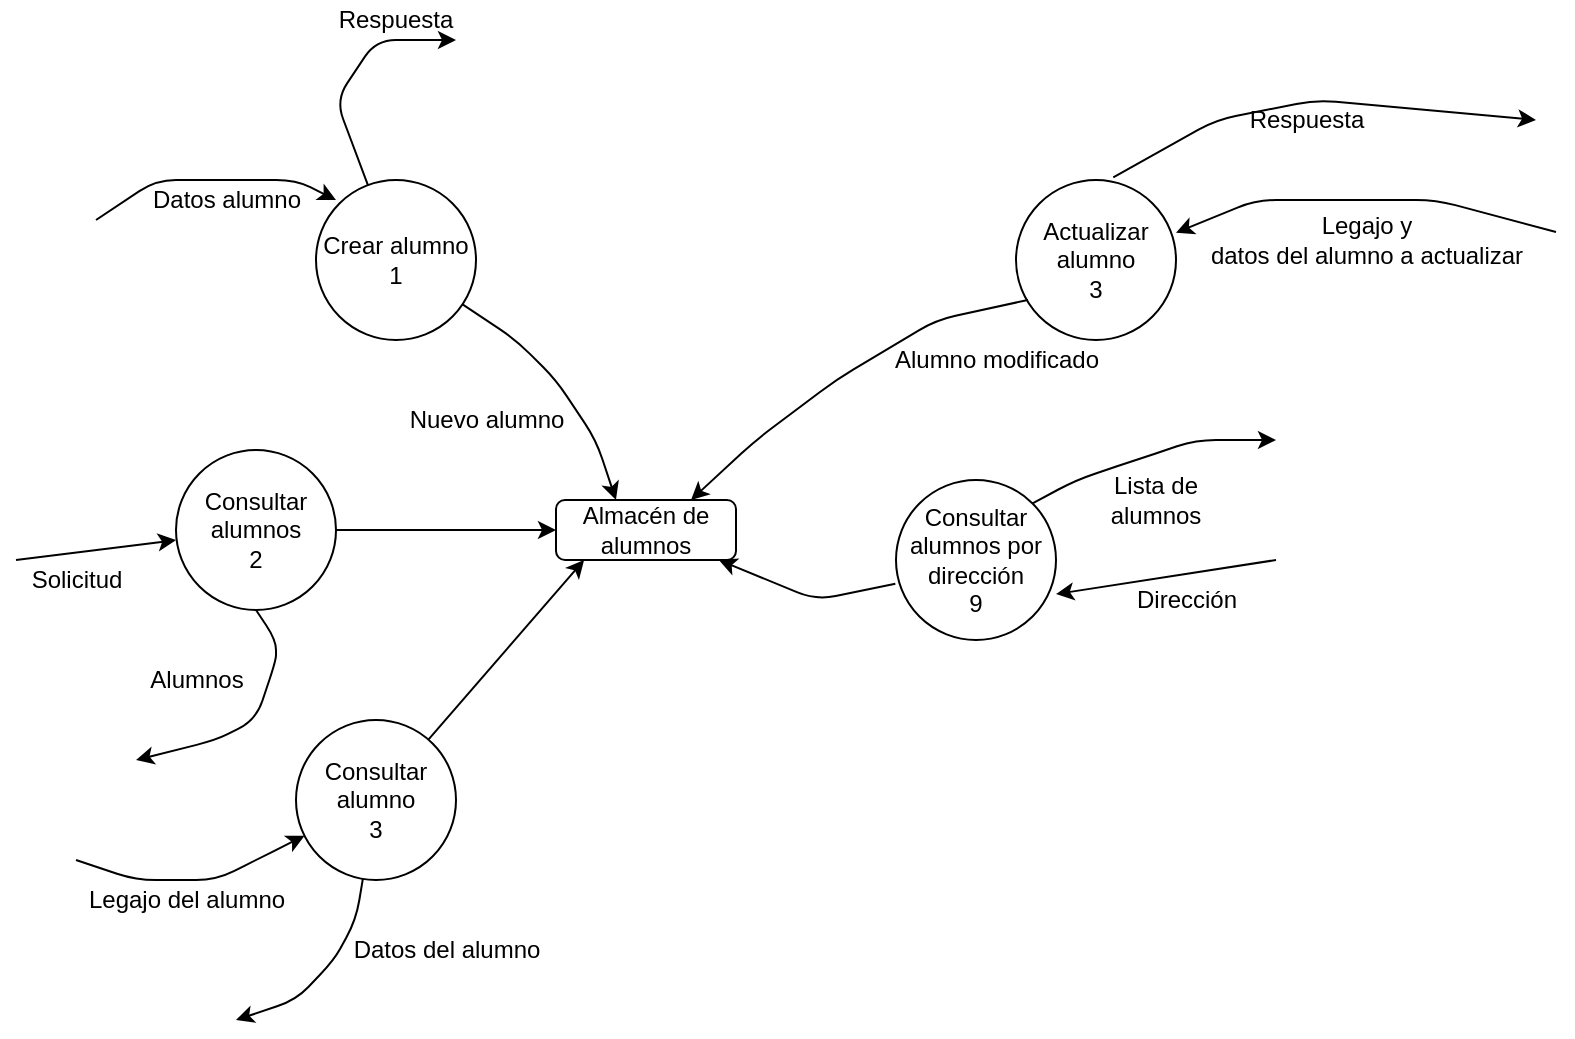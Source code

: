 <mxfile version="14.1.1" type="github">
  <diagram id="nAb394NGYrRfFZ5302sk" name="Page-1">
    <mxGraphModel dx="1350" dy="769" grid="1" gridSize="10" guides="1" tooltips="1" connect="1" arrows="1" fold="1" page="1" pageScale="1" pageWidth="827" pageHeight="1169" math="0" shadow="0">
      <root>
        <mxCell id="0" />
        <mxCell id="1" parent="0" />
        <mxCell id="-UQFYYLVcxtBfuHLU2cC-1" value="" style="endArrow=classic;html=1;" parent="1" edge="1">
          <mxGeometry width="50" height="50" relative="1" as="geometry">
            <mxPoint x="50" y="230" as="sourcePoint" />
            <mxPoint x="170" y="220" as="targetPoint" />
            <Array as="points">
              <mxPoint x="80" y="210" />
              <mxPoint x="120" y="210" />
              <mxPoint x="150" y="210" />
            </Array>
          </mxGeometry>
        </mxCell>
        <mxCell id="-UQFYYLVcxtBfuHLU2cC-3" value="Datos alumno" style="text;html=1;align=center;verticalAlign=middle;resizable=0;points=[];autosize=1;" parent="1" vertex="1">
          <mxGeometry x="70" y="210" width="90" height="20" as="geometry" />
        </mxCell>
        <mxCell id="-UQFYYLVcxtBfuHLU2cC-4" value="Crear alumno&lt;br&gt;1" style="ellipse;whiteSpace=wrap;html=1;aspect=fixed;" parent="1" vertex="1">
          <mxGeometry x="160" y="210" width="80" height="80" as="geometry" />
        </mxCell>
        <mxCell id="-UQFYYLVcxtBfuHLU2cC-5" value="" style="endArrow=classic;html=1;" parent="1" source="-UQFYYLVcxtBfuHLU2cC-4" edge="1">
          <mxGeometry width="50" height="50" relative="1" as="geometry">
            <mxPoint x="290" y="290" as="sourcePoint" />
            <mxPoint x="230" y="140" as="targetPoint" />
            <Array as="points">
              <mxPoint x="170" y="170" />
              <mxPoint x="190" y="140" />
              <mxPoint x="230" y="140" />
            </Array>
          </mxGeometry>
        </mxCell>
        <mxCell id="-UQFYYLVcxtBfuHLU2cC-6" value="Consultar alumnos por dirección&lt;br&gt;9" style="ellipse;whiteSpace=wrap;html=1;aspect=fixed;" parent="1" vertex="1">
          <mxGeometry x="450" y="360" width="80" height="80" as="geometry" />
        </mxCell>
        <mxCell id="-UQFYYLVcxtBfuHLU2cC-7" value="" style="endArrow=classic;html=1;exitX=1;exitY=0;exitDx=0;exitDy=0;" parent="1" source="-UQFYYLVcxtBfuHLU2cC-6" edge="1">
          <mxGeometry width="50" height="50" relative="1" as="geometry">
            <mxPoint x="400" y="340" as="sourcePoint" />
            <mxPoint x="640" y="340" as="targetPoint" />
            <Array as="points">
              <mxPoint x="540" y="360" />
              <mxPoint x="570" y="350" />
              <mxPoint x="600" y="340" />
            </Array>
          </mxGeometry>
        </mxCell>
        <mxCell id="-UQFYYLVcxtBfuHLU2cC-8" value="Lista de alumnos" style="text;html=1;strokeColor=none;fillColor=none;align=center;verticalAlign=middle;whiteSpace=wrap;rounded=0;" parent="1" vertex="1">
          <mxGeometry x="560" y="360" width="40" height="20" as="geometry" />
        </mxCell>
        <mxCell id="-UQFYYLVcxtBfuHLU2cC-9" value="" style="endArrow=classic;html=1;exitX=-0.004;exitY=0.649;exitDx=0;exitDy=0;exitPerimeter=0;" parent="1" source="-UQFYYLVcxtBfuHLU2cC-6" target="-UQFYYLVcxtBfuHLU2cC-10" edge="1">
          <mxGeometry width="50" height="50" relative="1" as="geometry">
            <mxPoint x="400" y="320" as="sourcePoint" />
            <mxPoint x="360" y="412" as="targetPoint" />
            <Array as="points">
              <mxPoint x="410" y="420" />
            </Array>
          </mxGeometry>
        </mxCell>
        <mxCell id="-UQFYYLVcxtBfuHLU2cC-10" value="Almacén de alumnos" style="rounded=1;whiteSpace=wrap;html=1;" parent="1" vertex="1">
          <mxGeometry x="280" y="370" width="90" height="30" as="geometry" />
        </mxCell>
        <mxCell id="-UQFYYLVcxtBfuHLU2cC-12" value="" style="endArrow=classic;html=1;entryX=0.333;entryY=0;entryDx=0;entryDy=0;entryPerimeter=0;" parent="1" source="-UQFYYLVcxtBfuHLU2cC-4" target="-UQFYYLVcxtBfuHLU2cC-10" edge="1">
          <mxGeometry width="50" height="50" relative="1" as="geometry">
            <mxPoint x="390" y="360" as="sourcePoint" />
            <mxPoint x="440" y="310" as="targetPoint" />
            <Array as="points">
              <mxPoint x="260" y="290" />
              <mxPoint x="280" y="310" />
              <mxPoint x="300" y="340" />
            </Array>
          </mxGeometry>
        </mxCell>
        <mxCell id="-UQFYYLVcxtBfuHLU2cC-13" value="Respuesta" style="text;html=1;strokeColor=none;fillColor=none;align=center;verticalAlign=middle;whiteSpace=wrap;rounded=0;" parent="1" vertex="1">
          <mxGeometry x="80" y="120" width="240" height="20" as="geometry" />
        </mxCell>
        <mxCell id="-UQFYYLVcxtBfuHLU2cC-15" value="Actualizar alumno&lt;br&gt;3" style="ellipse;whiteSpace=wrap;html=1;aspect=fixed;" parent="1" vertex="1">
          <mxGeometry x="510" y="210" width="80" height="80" as="geometry" />
        </mxCell>
        <mxCell id="-UQFYYLVcxtBfuHLU2cC-16" value="" style="endArrow=classic;html=1;" parent="1" edge="1">
          <mxGeometry width="50" height="50" relative="1" as="geometry">
            <mxPoint x="780" y="236" as="sourcePoint" />
            <mxPoint x="590" y="236.364" as="targetPoint" />
            <Array as="points">
              <mxPoint x="720" y="220" />
              <mxPoint x="680" y="220" />
              <mxPoint x="630" y="220" />
            </Array>
          </mxGeometry>
        </mxCell>
        <mxCell id="-UQFYYLVcxtBfuHLU2cC-19" value="Legajo y &lt;br&gt;datos del alumno a actualizar" style="text;html=1;align=center;verticalAlign=middle;resizable=0;points=[];autosize=1;" parent="1" vertex="1">
          <mxGeometry x="600" y="225" width="170" height="30" as="geometry" />
        </mxCell>
        <mxCell id="-UQFYYLVcxtBfuHLU2cC-20" value="Nuevo alumno" style="text;html=1;align=center;verticalAlign=middle;resizable=0;points=[];autosize=1;" parent="1" vertex="1">
          <mxGeometry x="200" y="320" width="90" height="20" as="geometry" />
        </mxCell>
        <mxCell id="-UQFYYLVcxtBfuHLU2cC-21" value="" style="endArrow=classic;html=1;exitX=0.074;exitY=0.75;exitDx=0;exitDy=0;exitPerimeter=0;entryX=0.75;entryY=0;entryDx=0;entryDy=0;" parent="1" source="-UQFYYLVcxtBfuHLU2cC-15" target="-UQFYYLVcxtBfuHLU2cC-10" edge="1">
          <mxGeometry width="50" height="50" relative="1" as="geometry">
            <mxPoint x="390" y="290" as="sourcePoint" />
            <mxPoint x="440" y="240" as="targetPoint" />
            <Array as="points">
              <mxPoint x="470" y="280" />
              <mxPoint x="420" y="310" />
              <mxPoint x="380" y="340" />
            </Array>
          </mxGeometry>
        </mxCell>
        <mxCell id="-UQFYYLVcxtBfuHLU2cC-22" value="Alumno modificado" style="text;html=1;align=center;verticalAlign=middle;resizable=0;points=[];autosize=1;" parent="1" vertex="1">
          <mxGeometry x="440" y="290" width="120" height="20" as="geometry" />
        </mxCell>
        <mxCell id="-UQFYYLVcxtBfuHLU2cC-23" value="" style="endArrow=classic;html=1;exitX=0.608;exitY=-0.017;exitDx=0;exitDy=0;exitPerimeter=0;" parent="1" source="-UQFYYLVcxtBfuHLU2cC-15" edge="1">
          <mxGeometry width="50" height="50" relative="1" as="geometry">
            <mxPoint x="390" y="290" as="sourcePoint" />
            <mxPoint x="770" y="180" as="targetPoint" />
            <Array as="points">
              <mxPoint x="610" y="180" />
              <mxPoint x="660" y="170" />
            </Array>
          </mxGeometry>
        </mxCell>
        <mxCell id="-UQFYYLVcxtBfuHLU2cC-24" value="Respuesta" style="text;html=1;align=center;verticalAlign=middle;resizable=0;points=[];autosize=1;" parent="1" vertex="1">
          <mxGeometry x="620" y="170" width="70" height="20" as="geometry" />
        </mxCell>
        <mxCell id="F8ln3iv8hiwhFFqBrL_G-1" value="" style="endArrow=classic;html=1;entryX=1;entryY=0.713;entryDx=0;entryDy=0;entryPerimeter=0;" edge="1" parent="1" target="-UQFYYLVcxtBfuHLU2cC-6">
          <mxGeometry width="50" height="50" relative="1" as="geometry">
            <mxPoint x="640" y="400" as="sourcePoint" />
            <mxPoint x="440" y="360" as="targetPoint" />
          </mxGeometry>
        </mxCell>
        <mxCell id="F8ln3iv8hiwhFFqBrL_G-2" value="Dirección" style="text;html=1;align=center;verticalAlign=middle;resizable=0;points=[];autosize=1;" vertex="1" parent="1">
          <mxGeometry x="560" y="410" width="70" height="20" as="geometry" />
        </mxCell>
        <mxCell id="F8ln3iv8hiwhFFqBrL_G-3" value="Consultar alumnos&lt;br&gt;2" style="ellipse;whiteSpace=wrap;html=1;aspect=fixed;" vertex="1" parent="1">
          <mxGeometry x="90" y="345" width="80" height="80" as="geometry" />
        </mxCell>
        <mxCell id="F8ln3iv8hiwhFFqBrL_G-4" value="" style="endArrow=classic;html=1;entryX=0;entryY=0.563;entryDx=0;entryDy=0;entryPerimeter=0;" edge="1" parent="1" target="F8ln3iv8hiwhFFqBrL_G-3">
          <mxGeometry width="50" height="50" relative="1" as="geometry">
            <mxPoint x="10" y="400" as="sourcePoint" />
            <mxPoint x="80" y="390" as="targetPoint" />
          </mxGeometry>
        </mxCell>
        <mxCell id="F8ln3iv8hiwhFFqBrL_G-8" value="Solicitud" style="text;html=1;align=center;verticalAlign=middle;resizable=0;points=[];autosize=1;" vertex="1" parent="1">
          <mxGeometry x="10" y="400" width="60" height="20" as="geometry" />
        </mxCell>
        <mxCell id="F8ln3iv8hiwhFFqBrL_G-9" value="" style="endArrow=classic;html=1;exitX=1;exitY=0.5;exitDx=0;exitDy=0;entryX=0;entryY=0.5;entryDx=0;entryDy=0;" edge="1" parent="1" source="F8ln3iv8hiwhFFqBrL_G-3" target="-UQFYYLVcxtBfuHLU2cC-10">
          <mxGeometry width="50" height="50" relative="1" as="geometry">
            <mxPoint x="390" y="400" as="sourcePoint" />
            <mxPoint x="440" y="350" as="targetPoint" />
          </mxGeometry>
        </mxCell>
        <mxCell id="F8ln3iv8hiwhFFqBrL_G-10" value="" style="endArrow=classic;html=1;exitX=0.5;exitY=1;exitDx=0;exitDy=0;" edge="1" parent="1" source="F8ln3iv8hiwhFFqBrL_G-3">
          <mxGeometry width="50" height="50" relative="1" as="geometry">
            <mxPoint x="390" y="400" as="sourcePoint" />
            <mxPoint x="70" y="500" as="targetPoint" />
            <Array as="points">
              <mxPoint x="140" y="440" />
              <mxPoint x="140" y="450" />
              <mxPoint x="130" y="480" />
              <mxPoint x="110" y="490" />
            </Array>
          </mxGeometry>
        </mxCell>
        <mxCell id="F8ln3iv8hiwhFFqBrL_G-12" value="Alumnos" style="text;html=1;align=center;verticalAlign=middle;resizable=0;points=[];autosize=1;" vertex="1" parent="1">
          <mxGeometry x="70" y="450" width="60" height="20" as="geometry" />
        </mxCell>
        <mxCell id="F8ln3iv8hiwhFFqBrL_G-13" value="Consultar alumno&lt;br&gt;3" style="ellipse;whiteSpace=wrap;html=1;aspect=fixed;" vertex="1" parent="1">
          <mxGeometry x="150" y="480" width="80" height="80" as="geometry" />
        </mxCell>
        <mxCell id="F8ln3iv8hiwhFFqBrL_G-14" value="" style="endArrow=classic;html=1;" edge="1" parent="1" target="F8ln3iv8hiwhFFqBrL_G-13">
          <mxGeometry width="50" height="50" relative="1" as="geometry">
            <mxPoint x="40" y="550" as="sourcePoint" />
            <mxPoint x="150" y="535" as="targetPoint" />
            <Array as="points">
              <mxPoint x="70" y="560" />
              <mxPoint x="110" y="560" />
              <mxPoint x="130" y="550" />
            </Array>
          </mxGeometry>
        </mxCell>
        <mxCell id="F8ln3iv8hiwhFFqBrL_G-15" value="Legajo del alumno" style="text;html=1;align=center;verticalAlign=middle;resizable=0;points=[];autosize=1;" vertex="1" parent="1">
          <mxGeometry x="40" y="560" width="110" height="20" as="geometry" />
        </mxCell>
        <mxCell id="F8ln3iv8hiwhFFqBrL_G-16" value="" style="endArrow=classic;html=1;" edge="1" parent="1" source="F8ln3iv8hiwhFFqBrL_G-13">
          <mxGeometry width="50" height="50" relative="1" as="geometry">
            <mxPoint x="200" y="620" as="sourcePoint" />
            <mxPoint x="120" y="630" as="targetPoint" />
            <Array as="points">
              <mxPoint x="180" y="580" />
              <mxPoint x="169" y="600" />
              <mxPoint x="150" y="620" />
            </Array>
          </mxGeometry>
        </mxCell>
        <mxCell id="F8ln3iv8hiwhFFqBrL_G-17" value="Datos del alumno" style="text;html=1;align=center;verticalAlign=middle;resizable=0;points=[];autosize=1;" vertex="1" parent="1">
          <mxGeometry x="170" y="585" width="110" height="20" as="geometry" />
        </mxCell>
        <mxCell id="F8ln3iv8hiwhFFqBrL_G-18" value="" style="endArrow=classic;html=1;entryX=0.156;entryY=1;entryDx=0;entryDy=0;entryPerimeter=0;" edge="1" parent="1" source="F8ln3iv8hiwhFFqBrL_G-13" target="-UQFYYLVcxtBfuHLU2cC-10">
          <mxGeometry width="50" height="50" relative="1" as="geometry">
            <mxPoint x="220" y="480" as="sourcePoint" />
            <mxPoint x="270" y="430" as="targetPoint" />
          </mxGeometry>
        </mxCell>
      </root>
    </mxGraphModel>
  </diagram>
</mxfile>
